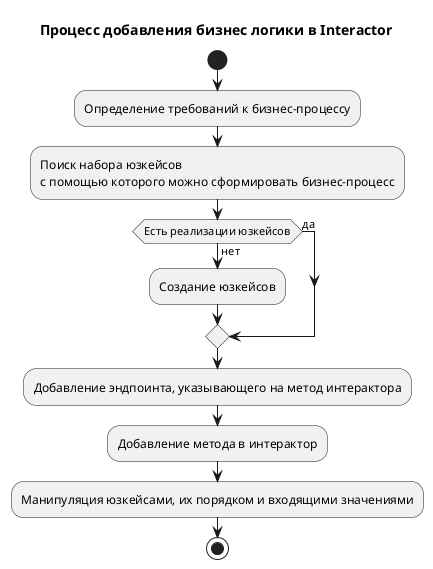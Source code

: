 @startuml

title Процесс добавления бизнес логики в Interactor

start
:Определение требований к бизнес-процессу;
:Поиск набора юзкейсов\nс помощью которого можно сформировать бизнес-процесс;
if (Есть реализации юзкейсов) then(да)
else (нет)
:Создание юзкейсов;
endif
:Добавление эндпоинта, указывающего на метод интерактора;
:Добавление метода в интерактор;
:Манипуляция юзкейсами, их порядком и входящими значениями;
stop
@enduml
